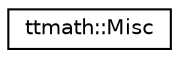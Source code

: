 digraph "Graphical Class Hierarchy"
{
 // LATEX_PDF_SIZE
  edge [fontname="Helvetica",fontsize="10",labelfontname="Helvetica",labelfontsize="10"];
  node [fontname="Helvetica",fontsize="10",shape=record];
  rankdir="LR";
  Node0 [label="ttmath::Misc",height=0.2,width=0.4,color="black", fillcolor="white", style="filled",URL="$classttmath_1_1_misc.html",tooltip=" "];
}
